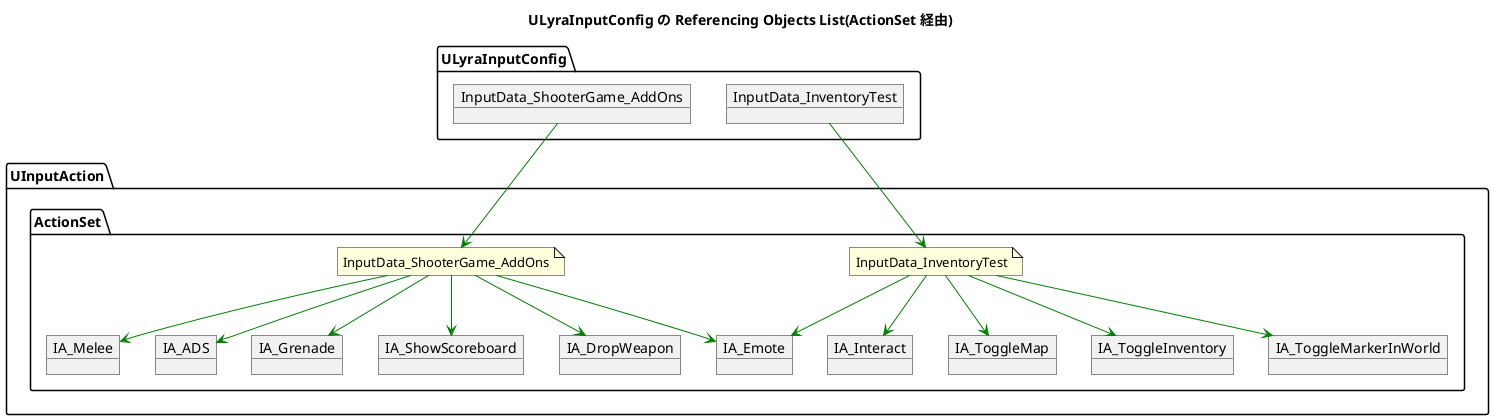 /'
Lyra の Enhanced Input 関連
'/
@startuml Lyra

!$nMode_Referencing_PawnData = 1
!$nMode_Referencing_ActionSet = 2
!$nMode_Referenced = 3

!$nMode = $nMode_Referencing_ActionSet

namespace ULyraInputConfig {
!if ($nMode == $nMode_Referenced) || ($nMode == $nMode_Referencing_PawnData)
	object InputData_Arena
	object InputData_Hero
	object InputData_SimplePawn
!endif

!if ($nMode == $nMode_Referenced) || ($nMode == $nMode_Referencing_ActionSet)
	object InputData_InventoryTest
	object InputData_ShooterGame_AddOns
!endif
}

!if ($nMode == $nMode_Referencing_PawnData) || ($nMode == $nMode_Referencing_ActionSet)
namespace UInputAction {
!if $nMode == $nMode_Referencing_PawnData
	namespace Native {
		object IA_Move
		object IA_Look_Mouse
		object IA_Look_Stick
		object IA_Crouch
		object IA_AutoRun
	}
	namespace Ability {
		object IA_Jump
		object IA_Weapon_Fire
		object IA_Weapon_Fire_Auto
		object IA_Weapon_Reload
		object IA_Ability_Heal
		object IA_Ability_Death
	}
!endif
!if $nMode == $nMode_Referencing_ActionSet
	namespace ActionSet {
		object IA_Melee
		object IA_ADS
		object IA_Grenade
		object IA_ShowScoreboard
		object IA_DropWeapon

		object IA_Emote

		object IA_Interact
		object IA_ToggleMap
		object IA_ToggleInventory
		object IA_ToggleMarkerInWorld
	}
!endif
}
!endif

!if $nMode == $nMode_Referenced
namespace ULyraPawnData {
	object HeroData_Arena
	object HeroData_ShooterGame
	object SimplePawnData
}
namespace ULyraExperienceActionSet {
	object LAS_InventoryTest
	object LAS_ShooterGame_SharedInput
}
namespace ULyraExperienceDefinition {
	object B_TopDownArenaExperience
	object B_ShooterGame_Elimination
	object B_LyraShooterGame_ControlPoints
	object B_TestInventoryExperience
	object B_LyraDefaultExperience
	note "Use When **Default Gameplay Experience** is **None**" as UseWhenDefaultGameplayExperienceIsNone

}
namespace Level {
	object L_TopDownArenaGym
	object L_ShooterGym
	object L_Expanse
	object L_Expanse_Blockout
	object L_FiringRange_WP
	object L_Convolution_Blockout
	object L_InventoryTestMap
	object L_DefaultEditorOverview
	note "**Default Gameplay Experience** is **None**" as DefaultGameplayExperienceIsNone

}
!endif

!if $nMode == $nMode_Referencing_PawnData
title "ULyraInputConfig の Referencing Objects List(PawnData 経由)"

!elseif $nMode == $nMode_Referencing_ActionSet
title "ULyraInputConfig の Referencing Objects List(ActionSet 経由)"

!elseif $nMode == $nMode_Referenced
title "ULyraInputConfig の Referenced Objects List"

!endif


!if $nMode == $nMode_Referencing_PawnData
namespace UInputAction{
	namespace Native{
		note "InputData_Arena" as N_InputData_Arena
		note "InputData_Hero" as N_InputData_Hero
		note "InputData_SimplePawn" as N_InputData_SimplePawn
	}
	namespace Ability{
		note "InputData_Arena" as A_InputData_Arena
		note "InputData_Hero" as A_InputData_Hero
		note "InputData_SimplePawn" as A_InputData_SimplePawn
	}
}
InputData_Arena --> UInputAction.Native.N_InputData_Arena #line:red
InputData_Arena --> UInputAction.Ability.A_InputData_Arena #line:blue

InputData_Hero --> UInputAction.Native.N_InputData_Hero #line:red
InputData_Hero --> UInputAction.Ability.A_InputData_Hero #line:blue

InputData_SimplePawn --> UInputAction.Native.N_InputData_SimplePawn #line:red
InputData_SimplePawn --> UInputAction.Ability.A_InputData_SimplePawn #line:blue

UInputAction.Native.N_InputData_Arena --> IA_Move #line:red
UInputAction.Ability.A_InputData_Arena --> IA_Weapon_Fire #line:blue
UInputAction.Native.N_InputData_Hero --> IA_Move #line:red
UInputAction.Native.N_InputData_Hero --> IA_Look_Mouse #line:red
UInputAction.Native.N_InputData_Hero --> IA_Look_Stick #line:red
UInputAction.Native.N_InputData_Hero --> IA_Crouch #line:red
UInputAction.Native.N_InputData_Hero --> IA_AutoRun #line:red
UInputAction.Ability.A_InputData_Hero --> IA_Jump #line:blue
UInputAction.Ability.A_InputData_Hero --> IA_Weapon_Reload #line:blue
UInputAction.Ability.A_InputData_Hero --> IA_Ability_Heal #line:blue
UInputAction.Ability.A_InputData_Hero --> IA_Ability_Death #line:blue
UInputAction.Ability.A_InputData_Hero --> IA_Weapon_Fire #line:blue
UInputAction.Ability.A_InputData_Hero --> IA_Weapon_Fire_Auto #line:blue
UInputAction.Native.N_InputData_SimplePawn --> IA_Move #line:red
UInputAction.Native.N_InputData_SimplePawn --> IA_Look_Mouse #line:red
UInputAction.Native.N_InputData_SimplePawn --> IA_Look_Stick #line:red
UInputAction.Native.N_InputData_SimplePawn --> IA_Crouch #line:red
UInputAction.Native.N_InputData_SimplePawn --> IA_AutoRun #line:red
UInputAction.Ability.A_InputData_SimplePawn --> IA_Jump #line:blue
!endif

!if $nMode == $nMode_Referenced
InputData_Arena <-- HeroData_Arena
HeroData_Arena <-- B_TopDownArenaExperience
B_TopDownArenaExperience <--- L_TopDownArenaGym

InputData_Hero <-- HeroData_ShooterGame
HeroData_ShooterGame <-- B_ShooterGame_Elimination
B_ShooterGame_Elimination <--- L_ShooterGym
B_ShooterGame_Elimination <--- L_Expanse
B_ShooterGame_Elimination <--- L_Expanse_Blockout
B_ShooterGame_Elimination <--- L_FiringRange_WP
HeroData_ShooterGame <-- B_LyraShooterGame_ControlPoints
B_LyraShooterGame_ControlPoints <--  L_Convolution_Blockout
HeroData_ShooterGame <-- B_TestInventoryExperience
B_TestInventoryExperience <--- L_InventoryTestMap
 
InputData_SimplePawn <-- SimplePawnData
SimplePawnData <-- B_LyraDefaultExperience
B_LyraDefaultExperience <--- L_DefaultEditorOverview

B_LyraDefaultExperience .. ULyraExperienceDefinition.UseWhenDefaultGameplayExperienceIsNone
L_DefaultEditorOverview .. Level.DefaultGameplayExperienceIsNone

!endif

!if $nMode == $nMode_Referencing_ActionSet
namespace UInputAction{
	namespace ActionSet{
		note "InputData_InventoryTest" as A_InputData_InventoryTest
		note "InputData_ShooterGame_AddOns" as A_InputData_ShooterGame_AddOns
	}
}
InputData_InventoryTest --> UInputAction.ActionSet.A_InputData_InventoryTest #line:green
InputData_ShooterGame_AddOns --> UInputAction.ActionSet.A_InputData_ShooterGame_AddOns #line:green

UInputAction.ActionSet.A_InputData_InventoryTest --> IA_Interact #line:green
UInputAction.ActionSet.A_InputData_InventoryTest --> IA_ToggleMap #line:green
UInputAction.ActionSet.A_InputData_InventoryTest --> IA_ToggleInventory #line:green
UInputAction.ActionSet.A_InputData_InventoryTest --> IA_ToggleMarkerInWorld #line:green
UInputAction.ActionSet.A_InputData_InventoryTest --> IA_Emote #line:green
UInputAction.ActionSet.A_InputData_ShooterGame_AddOns --> IA_ShowScoreboard #line:green
UInputAction.ActionSet.A_InputData_ShooterGame_AddOns --> IA_ADS #line:green
UInputAction.ActionSet.A_InputData_ShooterGame_AddOns --> IA_Grenade #line:green
UInputAction.ActionSet.A_InputData_ShooterGame_AddOns --> IA_Emote #line:green
UInputAction.ActionSet.A_InputData_ShooterGame_AddOns --> IA_DropWeapon #line:green
UInputAction.ActionSet.A_InputData_ShooterGame_AddOns --> IA_Melee #line:green
!endif

!if $nMode == $nMode_Referenced
InputData_InventoryTest <-- LAS_InventoryTest
LAS_InventoryTest <-- B_TestInventoryExperience
'B_TestInventoryExperience <--- L_InventoryTestMap
InputData_ShooterGame_AddOns <-- LAS_ShooterGame_SharedInput
LAS_ShooterGame_SharedInput <-- B_ShooterGame_Elimination
'B_ShooterGame_Elimination <--- L_ShooterGym
'B_ShooterGame_Elimination <--- L_Expanse
'B_ShooterGame_Elimination <--- L_Expanse_Blockout
'B_ShooterGame_Elimination <--- L_FiringRange_WP
LAS_ShooterGame_SharedInput <-- B_LyraShooterGame_ControlPoints
'B_LyraShooterGame_ControlPoints <--- L_Convolution_Blockout
LAS_ShooterGame_SharedInput <-- B_TestInventoryExperience
'B_TestInventoryExperience <--- L_InventoryTestMap

!endif

@enduml

